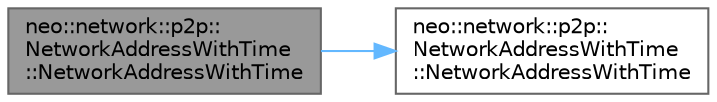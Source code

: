 digraph "neo::network::p2p::NetworkAddressWithTime::NetworkAddressWithTime"
{
 // LATEX_PDF_SIZE
  bgcolor="transparent";
  edge [fontname=Helvetica,fontsize=10,labelfontname=Helvetica,labelfontsize=10];
  node [fontname=Helvetica,fontsize=10,shape=box,height=0.2,width=0.4];
  rankdir="LR";
  Node1 [id="Node000001",label="neo::network::p2p::\lNetworkAddressWithTime\l::NetworkAddressWithTime",height=0.2,width=0.4,color="gray40", fillcolor="grey60", style="filled", fontcolor="black",tooltip="Constructs a NetworkAddressWithTime with the specified parameters."];
  Node1 -> Node2 [id="edge2_Node000001_Node000002",color="steelblue1",style="solid",tooltip=" "];
  Node2 [id="Node000002",label="neo::network::p2p::\lNetworkAddressWithTime\l::NetworkAddressWithTime",height=0.2,width=0.4,color="grey40", fillcolor="white", style="filled",URL="$classneo_1_1network_1_1p2p_1_1_network_address_with_time.html#ae7ca63acdc88ce34c22dff8ebd6a7eed",tooltip="Constructs an empty NetworkAddressWithTime."];
}
